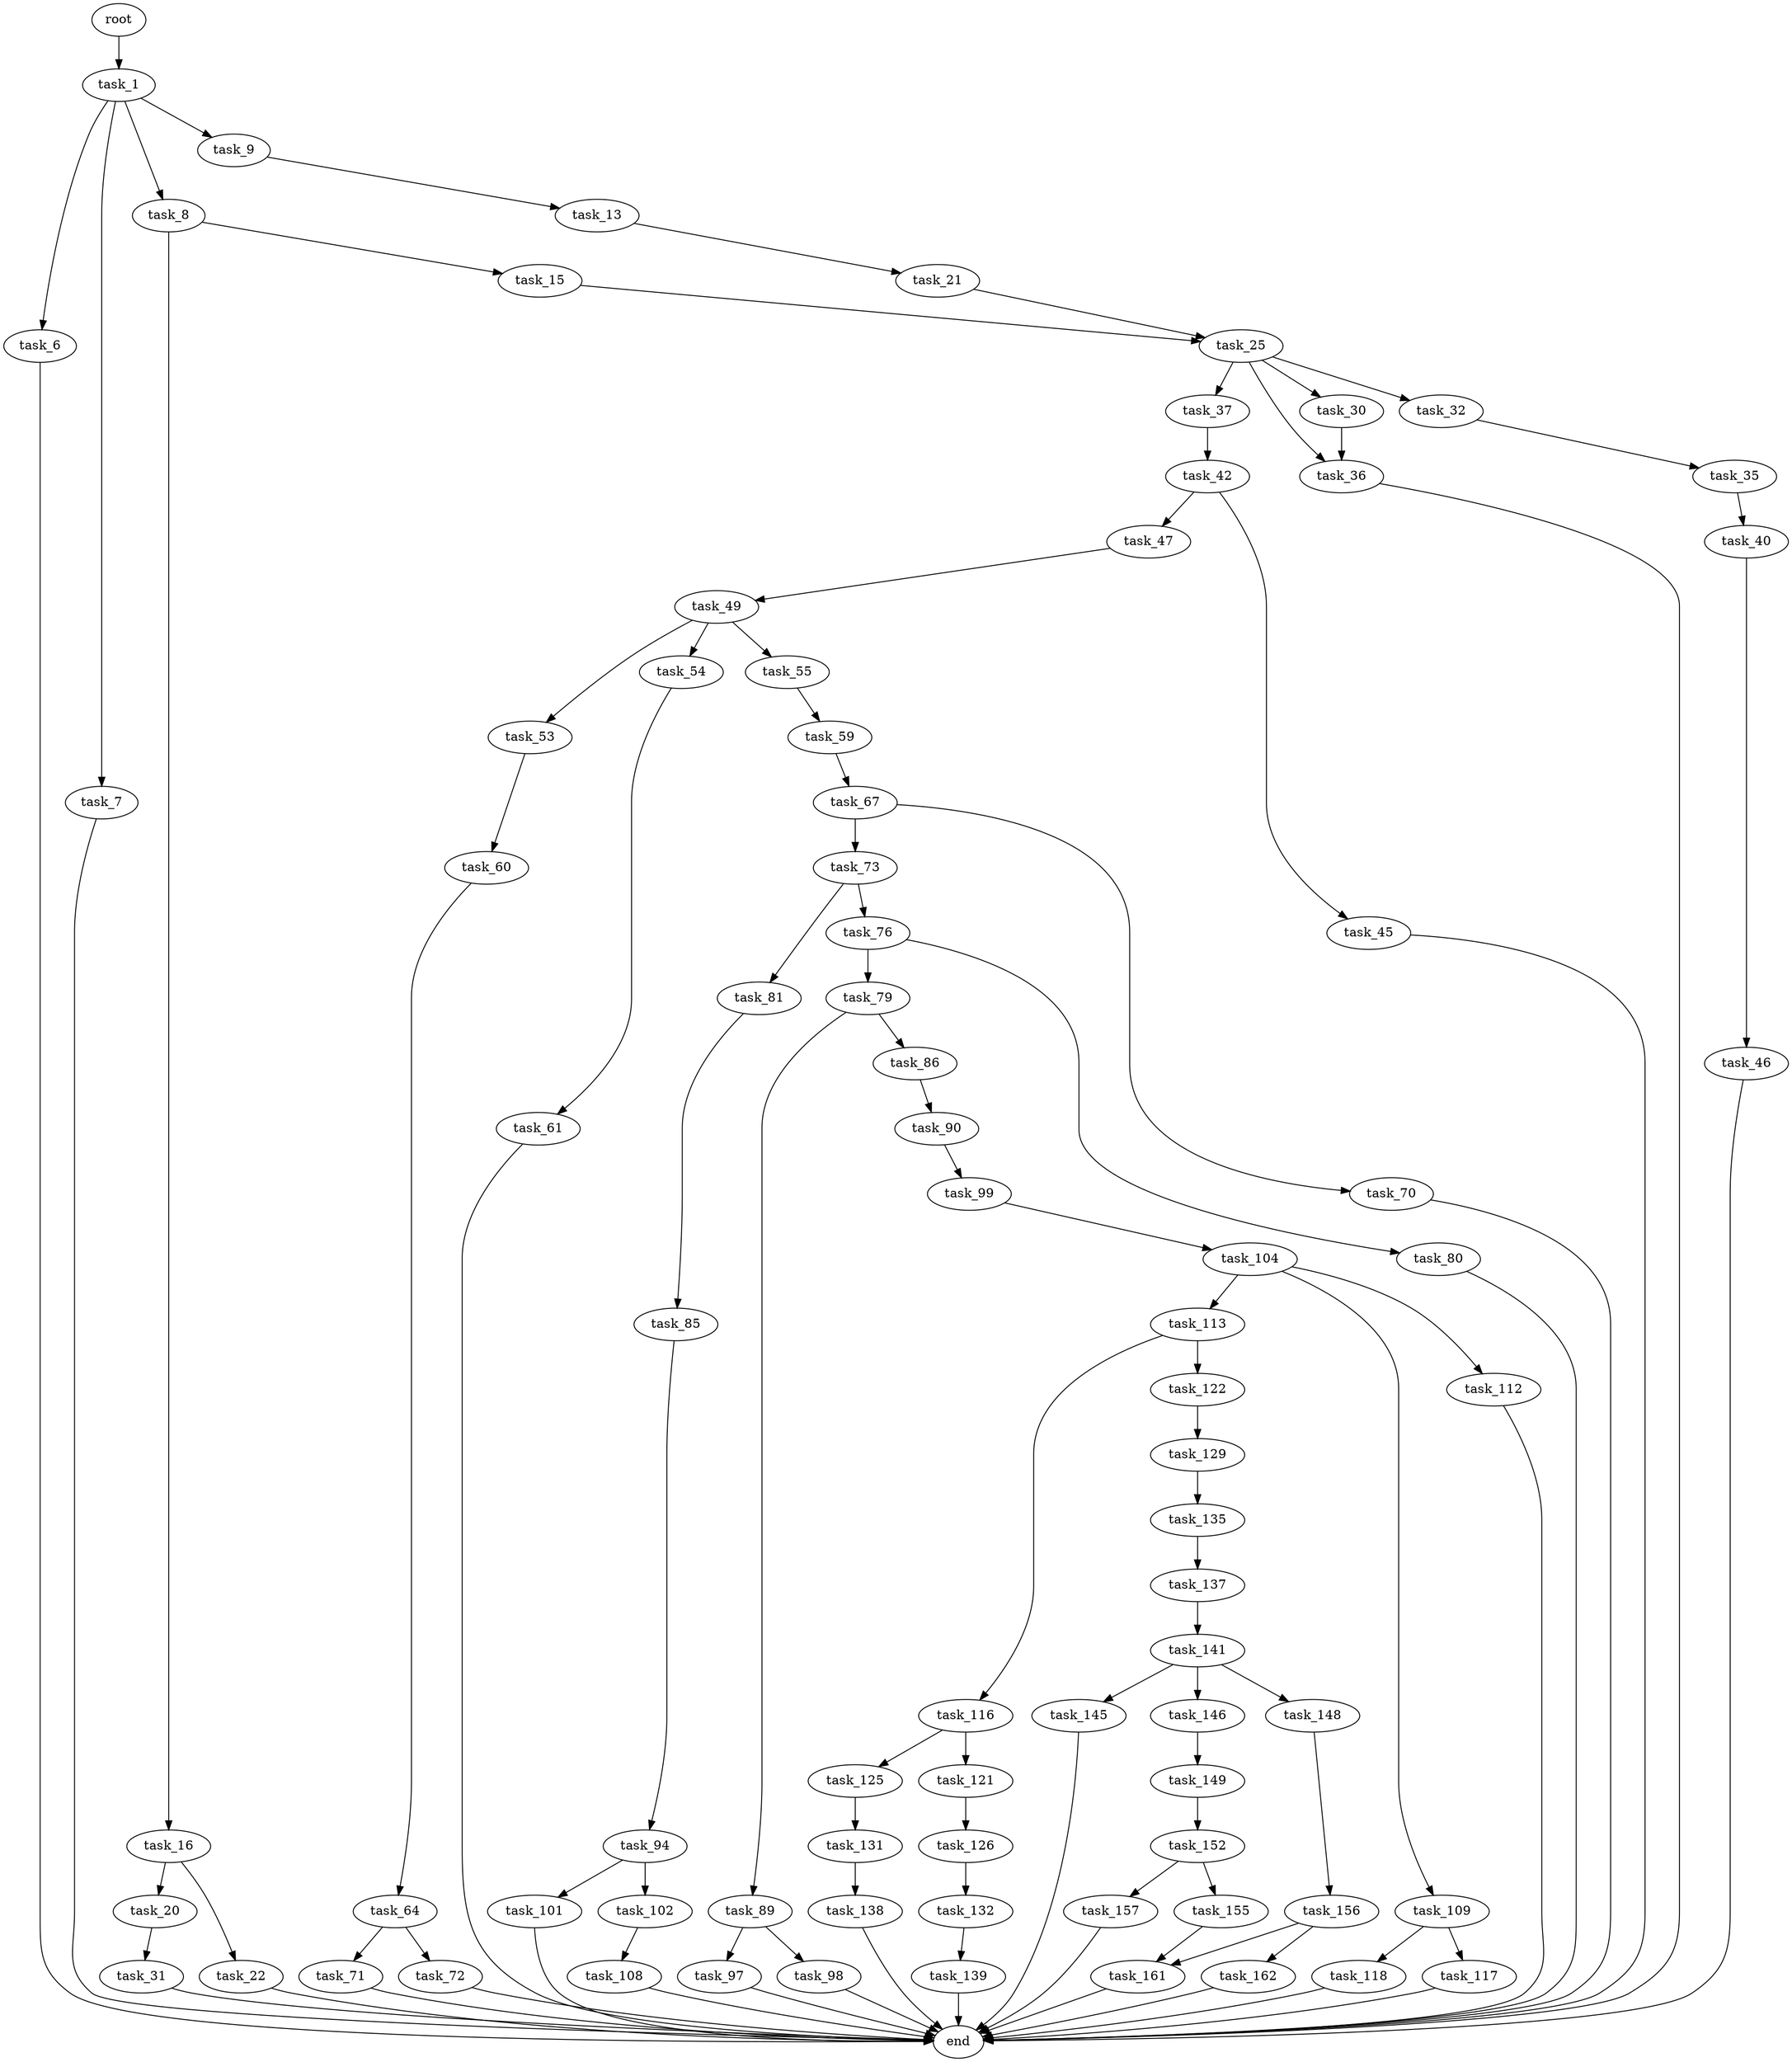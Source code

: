 digraph G {
  root [size="0.000000"];
  task_1 [size="20600836513.000000"];
  task_6 [size="8589934592.000000"];
  task_7 [size="134217728000.000000"];
  task_8 [size="15040832824.000000"];
  task_9 [size="8589934592.000000"];
  end [size="0.000000"];
  task_15 [size="28991029248.000000"];
  task_16 [size="908701816893.000000"];
  task_13 [size="231928233984.000000"];
  task_21 [size="9999811490.000000"];
  task_25 [size="3065418699.000000"];
  task_20 [size="521620560073.000000"];
  task_22 [size="368293445632.000000"];
  task_31 [size="161174398584.000000"];
  task_30 [size="103620018920.000000"];
  task_32 [size="24040572890.000000"];
  task_36 [size="13791426573.000000"];
  task_37 [size="231928233984.000000"];
  task_35 [size="165361330956.000000"];
  task_40 [size="36455820085.000000"];
  task_42 [size="7157803490.000000"];
  task_46 [size="28991029248.000000"];
  task_45 [size="803521446109.000000"];
  task_47 [size="415940243974.000000"];
  task_49 [size="9647106528.000000"];
  task_53 [size="599444542782.000000"];
  task_54 [size="43072833331.000000"];
  task_55 [size="31270779096.000000"];
  task_60 [size="134217728000.000000"];
  task_61 [size="1073741824000.000000"];
  task_59 [size="549755813888.000000"];
  task_67 [size="28991029248.000000"];
  task_64 [size="549755813888.000000"];
  task_71 [size="11261873844.000000"];
  task_72 [size="104145434809.000000"];
  task_70 [size="549755813888.000000"];
  task_73 [size="1073741824000.000000"];
  task_76 [size="7492359728.000000"];
  task_81 [size="31658500837.000000"];
  task_79 [size="272364268283.000000"];
  task_80 [size="68719476736.000000"];
  task_86 [size="661933190898.000000"];
  task_89 [size="15450105938.000000"];
  task_85 [size="503710312.000000"];
  task_94 [size="94323767313.000000"];
  task_90 [size="42387160128.000000"];
  task_97 [size="92205639257.000000"];
  task_98 [size="231928233984.000000"];
  task_99 [size="176061816444.000000"];
  task_101 [size="28991029248.000000"];
  task_102 [size="163423805828.000000"];
  task_104 [size="231928233984.000000"];
  task_108 [size="1339519903.000000"];
  task_109 [size="588885573986.000000"];
  task_112 [size="1073741824000.000000"];
  task_113 [size="180145529787.000000"];
  task_117 [size="368293445632.000000"];
  task_118 [size="28991029248.000000"];
  task_116 [size="231928233984.000000"];
  task_122 [size="1729088344.000000"];
  task_121 [size="20528828090.000000"];
  task_125 [size="30308521932.000000"];
  task_126 [size="10456051384.000000"];
  task_129 [size="231928233984.000000"];
  task_131 [size="737309613.000000"];
  task_132 [size="549755813888.000000"];
  task_135 [size="31159140464.000000"];
  task_138 [size="8031143247.000000"];
  task_139 [size="41622031997.000000"];
  task_137 [size="380846705830.000000"];
  task_141 [size="134217728000.000000"];
  task_145 [size="5627133348.000000"];
  task_146 [size="320298457065.000000"];
  task_148 [size="81953798898.000000"];
  task_149 [size="8589934592.000000"];
  task_156 [size="120279971486.000000"];
  task_152 [size="25273673252.000000"];
  task_155 [size="1709851020.000000"];
  task_157 [size="68719476736.000000"];
  task_161 [size="31440266228.000000"];
  task_162 [size="1556744229.000000"];

  root -> task_1 [size="1.000000"];
  task_1 -> task_6 [size="411041792.000000"];
  task_1 -> task_7 [size="411041792.000000"];
  task_1 -> task_8 [size="411041792.000000"];
  task_1 -> task_9 [size="411041792.000000"];
  task_6 -> end [size="1.000000"];
  task_7 -> end [size="1.000000"];
  task_8 -> task_15 [size="301989888.000000"];
  task_8 -> task_16 [size="301989888.000000"];
  task_9 -> task_13 [size="33554432.000000"];
  task_15 -> task_25 [size="75497472.000000"];
  task_16 -> task_20 [size="679477248.000000"];
  task_16 -> task_22 [size="679477248.000000"];
  task_13 -> task_21 [size="301989888.000000"];
  task_21 -> task_25 [size="536870912.000000"];
  task_25 -> task_30 [size="301989888.000000"];
  task_25 -> task_32 [size="301989888.000000"];
  task_25 -> task_36 [size="301989888.000000"];
  task_25 -> task_37 [size="301989888.000000"];
  task_20 -> task_31 [size="838860800.000000"];
  task_22 -> end [size="1.000000"];
  task_31 -> end [size="1.000000"];
  task_30 -> task_36 [size="411041792.000000"];
  task_32 -> task_35 [size="411041792.000000"];
  task_36 -> end [size="1.000000"];
  task_37 -> task_42 [size="301989888.000000"];
  task_35 -> task_40 [size="134217728.000000"];
  task_40 -> task_46 [size="75497472.000000"];
  task_42 -> task_45 [size="209715200.000000"];
  task_42 -> task_47 [size="209715200.000000"];
  task_46 -> end [size="1.000000"];
  task_45 -> end [size="1.000000"];
  task_47 -> task_49 [size="411041792.000000"];
  task_49 -> task_53 [size="679477248.000000"];
  task_49 -> task_54 [size="679477248.000000"];
  task_49 -> task_55 [size="679477248.000000"];
  task_53 -> task_60 [size="679477248.000000"];
  task_54 -> task_61 [size="209715200.000000"];
  task_55 -> task_59 [size="536870912.000000"];
  task_60 -> task_64 [size="209715200.000000"];
  task_61 -> end [size="1.000000"];
  task_59 -> task_67 [size="536870912.000000"];
  task_67 -> task_70 [size="75497472.000000"];
  task_67 -> task_73 [size="75497472.000000"];
  task_64 -> task_71 [size="536870912.000000"];
  task_64 -> task_72 [size="536870912.000000"];
  task_71 -> end [size="1.000000"];
  task_72 -> end [size="1.000000"];
  task_70 -> end [size="1.000000"];
  task_73 -> task_76 [size="838860800.000000"];
  task_73 -> task_81 [size="838860800.000000"];
  task_76 -> task_79 [size="679477248.000000"];
  task_76 -> task_80 [size="679477248.000000"];
  task_81 -> task_85 [size="679477248.000000"];
  task_79 -> task_86 [size="301989888.000000"];
  task_79 -> task_89 [size="301989888.000000"];
  task_80 -> end [size="1.000000"];
  task_86 -> task_90 [size="411041792.000000"];
  task_89 -> task_97 [size="301989888.000000"];
  task_89 -> task_98 [size="301989888.000000"];
  task_85 -> task_94 [size="33554432.000000"];
  task_94 -> task_101 [size="75497472.000000"];
  task_94 -> task_102 [size="75497472.000000"];
  task_90 -> task_99 [size="33554432.000000"];
  task_97 -> end [size="1.000000"];
  task_98 -> end [size="1.000000"];
  task_99 -> task_104 [size="134217728.000000"];
  task_101 -> end [size="1.000000"];
  task_102 -> task_108 [size="209715200.000000"];
  task_104 -> task_109 [size="301989888.000000"];
  task_104 -> task_112 [size="301989888.000000"];
  task_104 -> task_113 [size="301989888.000000"];
  task_108 -> end [size="1.000000"];
  task_109 -> task_117 [size="411041792.000000"];
  task_109 -> task_118 [size="411041792.000000"];
  task_112 -> end [size="1.000000"];
  task_113 -> task_116 [size="411041792.000000"];
  task_113 -> task_122 [size="411041792.000000"];
  task_117 -> end [size="1.000000"];
  task_118 -> end [size="1.000000"];
  task_116 -> task_121 [size="301989888.000000"];
  task_116 -> task_125 [size="301989888.000000"];
  task_122 -> task_129 [size="134217728.000000"];
  task_121 -> task_126 [size="411041792.000000"];
  task_125 -> task_131 [size="75497472.000000"];
  task_126 -> task_132 [size="411041792.000000"];
  task_129 -> task_135 [size="301989888.000000"];
  task_131 -> task_138 [size="75497472.000000"];
  task_132 -> task_139 [size="536870912.000000"];
  task_135 -> task_137 [size="679477248.000000"];
  task_138 -> end [size="1.000000"];
  task_139 -> end [size="1.000000"];
  task_137 -> task_141 [size="301989888.000000"];
  task_141 -> task_145 [size="209715200.000000"];
  task_141 -> task_146 [size="209715200.000000"];
  task_141 -> task_148 [size="209715200.000000"];
  task_145 -> end [size="1.000000"];
  task_146 -> task_149 [size="209715200.000000"];
  task_148 -> task_156 [size="75497472.000000"];
  task_149 -> task_152 [size="33554432.000000"];
  task_156 -> task_161 [size="209715200.000000"];
  task_156 -> task_162 [size="209715200.000000"];
  task_152 -> task_155 [size="679477248.000000"];
  task_152 -> task_157 [size="679477248.000000"];
  task_155 -> task_161 [size="75497472.000000"];
  task_157 -> end [size="1.000000"];
  task_161 -> end [size="1.000000"];
  task_162 -> end [size="1.000000"];
}
